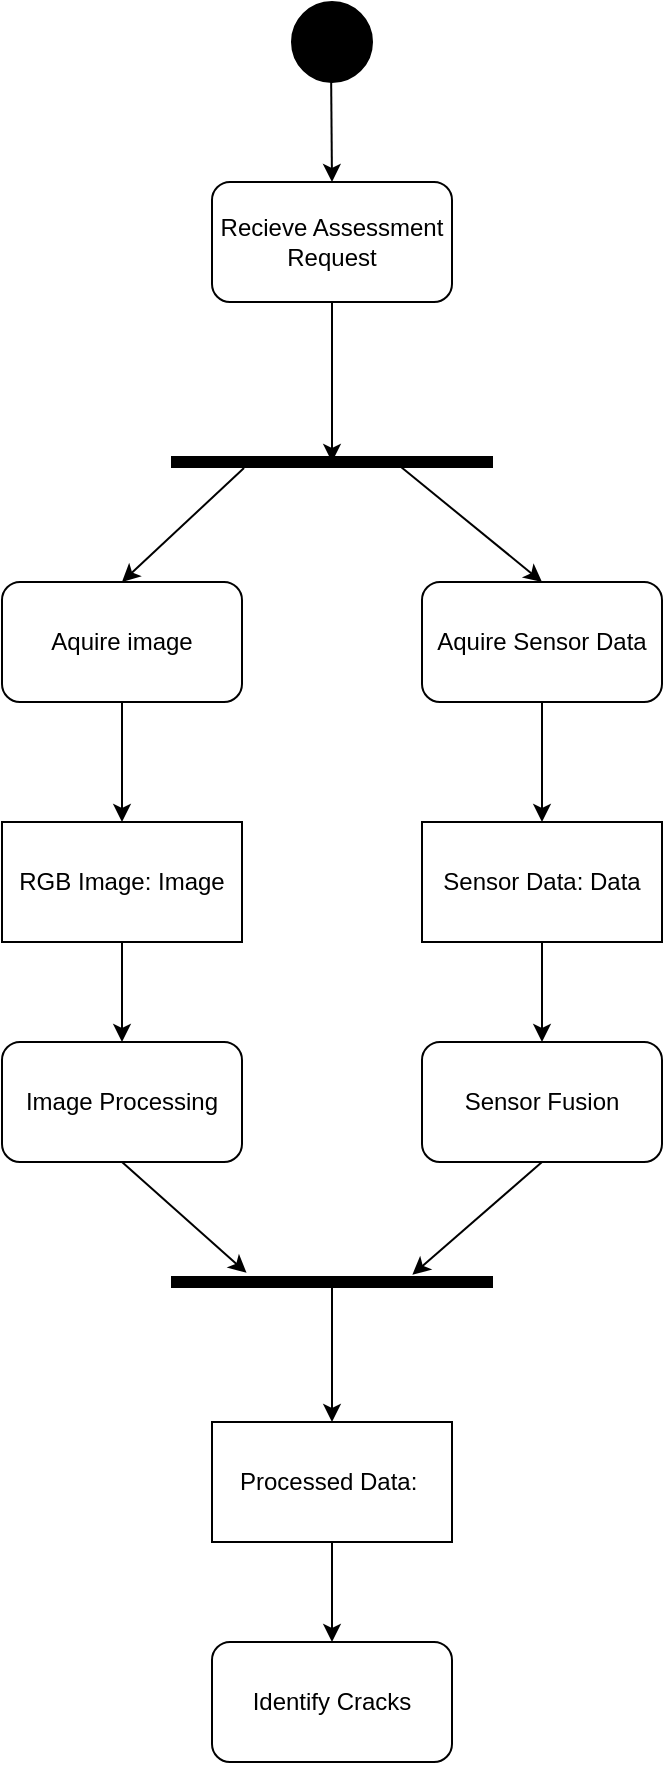 <mxfile>
    <diagram id="PLuav8SHaTY21kGN1Ygl" name="Page-1">
        <mxGraphModel dx="1883" dy="1375" grid="1" gridSize="10" guides="1" tooltips="1" connect="1" arrows="1" fold="1" page="1" pageScale="1" pageWidth="850" pageHeight="1100" math="0" shadow="0">
            <root>
                <mxCell id="0"/>
                <mxCell id="1" parent="0"/>
                <mxCell id="3" value="" style="endArrow=classic;html=1;entryX=0.5;entryY=0;entryDx=0;entryDy=0;" edge="1" parent="1" target="10">
                    <mxGeometry width="50" height="50" relative="1" as="geometry">
                        <mxPoint x="404.5" y="40" as="sourcePoint"/>
                        <mxPoint x="405" y="120" as="targetPoint"/>
                    </mxGeometry>
                </mxCell>
                <mxCell id="2" value="" style="ellipse;whiteSpace=wrap;html=1;aspect=fixed;fillColor=#000000;" vertex="1" parent="1">
                    <mxGeometry x="385" y="10" width="40" height="40" as="geometry"/>
                </mxCell>
                <mxCell id="6" value="" style="endArrow=classic;html=1;exitX=1.1;exitY=0.775;exitDx=0;exitDy=0;exitPerimeter=0;entryX=0.5;entryY=0;entryDx=0;entryDy=0;" edge="1" parent="1" source="12" target="8">
                    <mxGeometry width="50" height="50" relative="1" as="geometry">
                        <mxPoint x="360" y="270" as="sourcePoint"/>
                        <mxPoint x="300" y="350" as="targetPoint"/>
                    </mxGeometry>
                </mxCell>
                <mxCell id="7" value="" style="endArrow=classic;html=1;exitX=0.9;exitY=0.288;exitDx=0;exitDy=0;exitPerimeter=0;entryX=0.5;entryY=0;entryDx=0;entryDy=0;" edge="1" parent="1" source="12" target="9">
                    <mxGeometry width="50" height="50" relative="1" as="geometry">
                        <mxPoint x="445" y="270" as="sourcePoint"/>
                        <mxPoint x="500" y="350" as="targetPoint"/>
                    </mxGeometry>
                </mxCell>
                <mxCell id="8" value="Aquire image" style="rounded=1;whiteSpace=wrap;html=1;" vertex="1" parent="1">
                    <mxGeometry x="240" y="300" width="120" height="60" as="geometry"/>
                </mxCell>
                <mxCell id="9" value="Aquire Sensor Data" style="rounded=1;whiteSpace=wrap;html=1;" vertex="1" parent="1">
                    <mxGeometry x="450" y="300" width="120" height="60" as="geometry"/>
                </mxCell>
                <mxCell id="10" value="Recieve Assessment Request" style="rounded=1;whiteSpace=wrap;html=1;shadow=0;" vertex="1" parent="1">
                    <mxGeometry x="345" y="100" width="120" height="60" as="geometry"/>
                </mxCell>
                <mxCell id="11" value="" style="endArrow=classic;html=1;exitX=0.5;exitY=1;exitDx=0;exitDy=0;entryX=0.5;entryY=0.5;entryDx=0;entryDy=0;entryPerimeter=0;" edge="1" parent="1" source="10" target="12">
                    <mxGeometry width="50" height="50" relative="1" as="geometry">
                        <mxPoint x="475" y="370" as="sourcePoint"/>
                        <mxPoint x="407" y="230" as="targetPoint"/>
                    </mxGeometry>
                </mxCell>
                <mxCell id="12" value="" style="html=1;points=[];perimeter=orthogonalPerimeter;fillColor=strokeColor;rotation=90;" vertex="1" parent="1">
                    <mxGeometry x="402.5" y="160" width="5" height="160" as="geometry"/>
                </mxCell>
                <mxCell id="13" value="Sensor Data: Data" style="rounded=0;whiteSpace=wrap;html=1;" vertex="1" parent="1">
                    <mxGeometry x="450" y="420" width="120" height="60" as="geometry"/>
                </mxCell>
                <mxCell id="14" value="RGB Image: Image" style="rounded=0;whiteSpace=wrap;html=1;" vertex="1" parent="1">
                    <mxGeometry x="240" y="420" width="120" height="60" as="geometry"/>
                </mxCell>
                <mxCell id="15" value="" style="endArrow=classic;html=1;exitX=0.5;exitY=1;exitDx=0;exitDy=0;entryX=0.5;entryY=0;entryDx=0;entryDy=0;" edge="1" parent="1" source="9" target="13">
                    <mxGeometry width="50" height="50" relative="1" as="geometry">
                        <mxPoint x="475" y="370" as="sourcePoint"/>
                        <mxPoint x="525" y="320" as="targetPoint"/>
                    </mxGeometry>
                </mxCell>
                <mxCell id="16" value="" style="endArrow=classic;html=1;exitX=0.5;exitY=1;exitDx=0;exitDy=0;entryX=0.5;entryY=0;entryDx=0;entryDy=0;" edge="1" parent="1" source="8" target="14">
                    <mxGeometry width="50" height="50" relative="1" as="geometry">
                        <mxPoint x="299.5" y="360" as="sourcePoint"/>
                        <mxPoint x="299.5" y="420" as="targetPoint"/>
                    </mxGeometry>
                </mxCell>
                <mxCell id="17" value="" style="html=1;points=[];perimeter=orthogonalPerimeter;fillColor=strokeColor;rotation=90;" vertex="1" parent="1">
                    <mxGeometry x="402.5" y="570" width="5" height="160" as="geometry"/>
                </mxCell>
                <mxCell id="18" value="" style="endArrow=classic;html=1;exitX=0.5;exitY=1;exitDx=0;exitDy=0;entryX=0.5;entryY=0;entryDx=0;entryDy=0;" edge="1" parent="1" source="13" target="24">
                    <mxGeometry width="50" height="50" relative="1" as="geometry">
                        <mxPoint x="475" y="370" as="sourcePoint"/>
                        <mxPoint x="510" y="530" as="targetPoint"/>
                    </mxGeometry>
                </mxCell>
                <mxCell id="20" value="" style="endArrow=classic;html=1;exitX=0.5;exitY=1;exitDx=0;exitDy=0;entryX=0.5;entryY=0;entryDx=0;entryDy=0;" edge="1" parent="1" source="14" target="23">
                    <mxGeometry width="50" height="50" relative="1" as="geometry">
                        <mxPoint x="520" y="490" as="sourcePoint"/>
                        <mxPoint x="300" y="530" as="targetPoint"/>
                    </mxGeometry>
                </mxCell>
                <mxCell id="21" value="" style="endArrow=classic;html=1;exitX=0.5;exitY=0.5;exitDx=0;exitDy=0;exitPerimeter=0;entryX=0.5;entryY=0;entryDx=0;entryDy=0;" edge="1" parent="1" source="17" target="22">
                    <mxGeometry width="50" height="50" relative="1" as="geometry">
                        <mxPoint x="525" y="810" as="sourcePoint"/>
                        <mxPoint x="405" y="710" as="targetPoint"/>
                    </mxGeometry>
                </mxCell>
                <mxCell id="22" value="Processed Data:&amp;nbsp;" style="rounded=0;whiteSpace=wrap;html=1;" vertex="1" parent="1">
                    <mxGeometry x="345" y="720" width="120" height="60" as="geometry"/>
                </mxCell>
                <mxCell id="23" value="Image Processing" style="rounded=1;whiteSpace=wrap;html=1;" vertex="1" parent="1">
                    <mxGeometry x="240" y="530" width="120" height="60" as="geometry"/>
                </mxCell>
                <mxCell id="24" value="Sensor Fusion" style="rounded=1;whiteSpace=wrap;html=1;" vertex="1" parent="1">
                    <mxGeometry x="450" y="530" width="120" height="60" as="geometry"/>
                </mxCell>
                <mxCell id="25" value="" style="endArrow=classic;html=1;exitX=0.5;exitY=1;exitDx=0;exitDy=0;entryX=-0.414;entryY=0.767;entryDx=0;entryDy=0;entryPerimeter=0;" edge="1" parent="1" source="23" target="17">
                    <mxGeometry width="50" height="50" relative="1" as="geometry">
                        <mxPoint x="525" y="700" as="sourcePoint"/>
                        <mxPoint x="575" y="650" as="targetPoint"/>
                    </mxGeometry>
                </mxCell>
                <mxCell id="26" value="" style="endArrow=classic;html=1;exitX=0.5;exitY=1;exitDx=0;exitDy=0;entryX=-0.224;entryY=0.249;entryDx=0;entryDy=0;entryPerimeter=0;" edge="1" parent="1" source="24" target="17">
                    <mxGeometry width="50" height="50" relative="1" as="geometry">
                        <mxPoint x="525" y="700" as="sourcePoint"/>
                        <mxPoint x="575" y="650" as="targetPoint"/>
                    </mxGeometry>
                </mxCell>
                <mxCell id="27" value="Identify Cracks" style="rounded=1;whiteSpace=wrap;html=1;" vertex="1" parent="1">
                    <mxGeometry x="345" y="830" width="120" height="60" as="geometry"/>
                </mxCell>
                <mxCell id="28" value="" style="endArrow=classic;html=1;exitX=0.5;exitY=1;exitDx=0;exitDy=0;entryX=0.5;entryY=0;entryDx=0;entryDy=0;" edge="1" parent="1" source="22" target="27">
                    <mxGeometry width="50" height="50" relative="1" as="geometry">
                        <mxPoint x="525" y="800" as="sourcePoint"/>
                        <mxPoint x="575" y="750" as="targetPoint"/>
                    </mxGeometry>
                </mxCell>
            </root>
        </mxGraphModel>
    </diagram>
</mxfile>